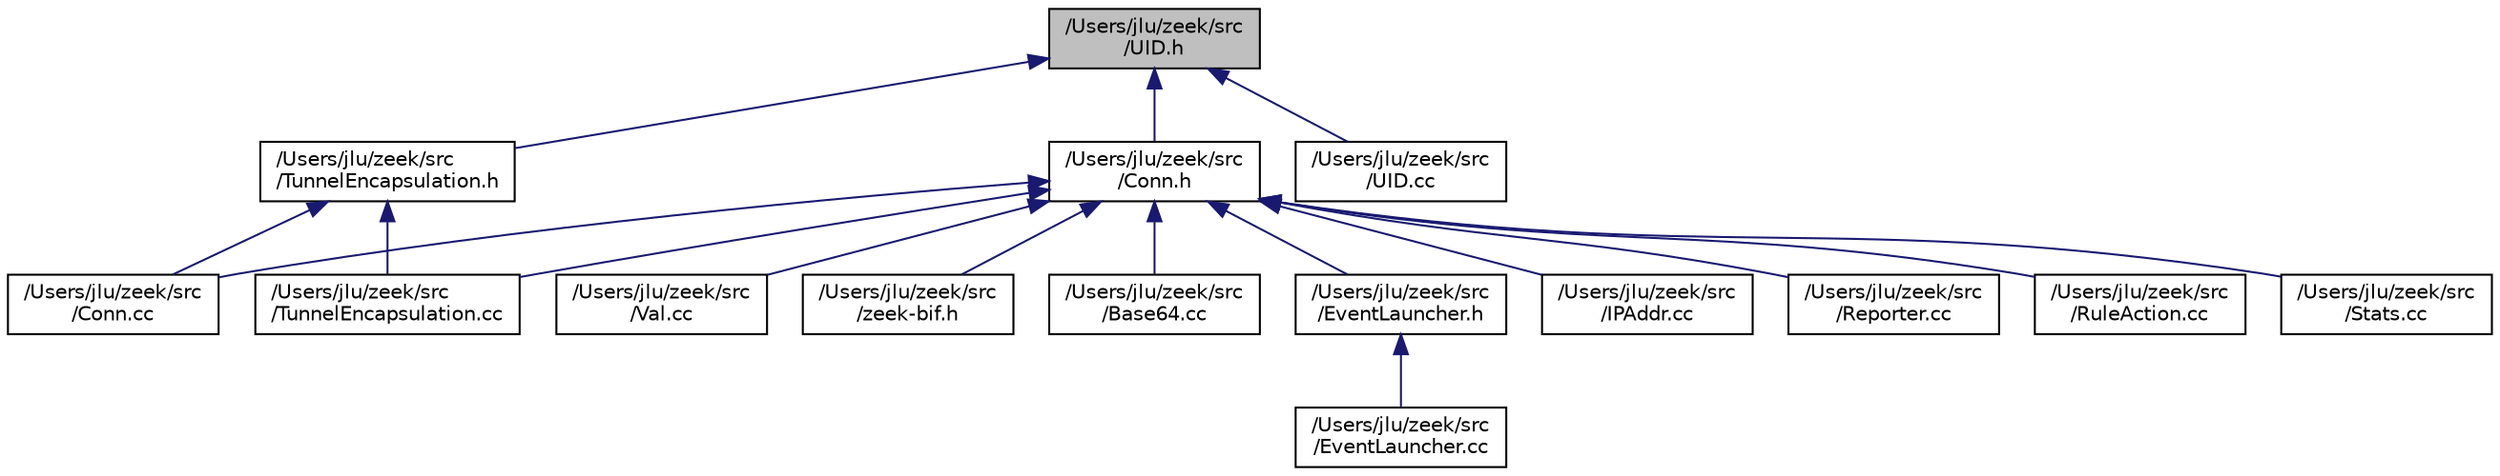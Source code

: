 digraph "/Users/jlu/zeek/src/UID.h"
{
 // LATEX_PDF_SIZE
  edge [fontname="Helvetica",fontsize="10",labelfontname="Helvetica",labelfontsize="10"];
  node [fontname="Helvetica",fontsize="10",shape=record];
  Node1 [label="/Users/jlu/zeek/src\l/UID.h",height=0.2,width=0.4,color="black", fillcolor="grey75", style="filled", fontcolor="black",tooltip=" "];
  Node1 -> Node2 [dir="back",color="midnightblue",fontsize="10",style="solid",fontname="Helvetica"];
  Node2 [label="/Users/jlu/zeek/src\l/Conn.h",height=0.2,width=0.4,color="black", fillcolor="white", style="filled",URL="$d5/d0e/Conn_8h.html",tooltip=" "];
  Node2 -> Node3 [dir="back",color="midnightblue",fontsize="10",style="solid",fontname="Helvetica"];
  Node3 [label="/Users/jlu/zeek/src\l/Base64.cc",height=0.2,width=0.4,color="black", fillcolor="white", style="filled",URL="$d6/dc4/Base64_8cc.html",tooltip=" "];
  Node2 -> Node4 [dir="back",color="midnightblue",fontsize="10",style="solid",fontname="Helvetica"];
  Node4 [label="/Users/jlu/zeek/src\l/Conn.cc",height=0.2,width=0.4,color="black", fillcolor="white", style="filled",URL="$dc/dd9/Conn_8cc.html",tooltip=" "];
  Node2 -> Node5 [dir="back",color="midnightblue",fontsize="10",style="solid",fontname="Helvetica"];
  Node5 [label="/Users/jlu/zeek/src\l/EventLauncher.h",height=0.2,width=0.4,color="black", fillcolor="white", style="filled",URL="$d2/d9f/EventLauncher_8h.html",tooltip=" "];
  Node5 -> Node6 [dir="back",color="midnightblue",fontsize="10",style="solid",fontname="Helvetica"];
  Node6 [label="/Users/jlu/zeek/src\l/EventLauncher.cc",height=0.2,width=0.4,color="black", fillcolor="white", style="filled",URL="$d1/d14/EventLauncher_8cc.html",tooltip=" "];
  Node2 -> Node7 [dir="back",color="midnightblue",fontsize="10",style="solid",fontname="Helvetica"];
  Node7 [label="/Users/jlu/zeek/src\l/IPAddr.cc",height=0.2,width=0.4,color="black", fillcolor="white", style="filled",URL="$d4/dc8/IPAddr_8cc.html",tooltip=" "];
  Node2 -> Node8 [dir="back",color="midnightblue",fontsize="10",style="solid",fontname="Helvetica"];
  Node8 [label="/Users/jlu/zeek/src\l/Reporter.cc",height=0.2,width=0.4,color="black", fillcolor="white", style="filled",URL="$df/de6/Reporter_8cc.html",tooltip=" "];
  Node2 -> Node9 [dir="back",color="midnightblue",fontsize="10",style="solid",fontname="Helvetica"];
  Node9 [label="/Users/jlu/zeek/src\l/RuleAction.cc",height=0.2,width=0.4,color="black", fillcolor="white", style="filled",URL="$de/dab/RuleAction_8cc.html",tooltip=" "];
  Node2 -> Node10 [dir="back",color="midnightblue",fontsize="10",style="solid",fontname="Helvetica"];
  Node10 [label="/Users/jlu/zeek/src\l/Stats.cc",height=0.2,width=0.4,color="black", fillcolor="white", style="filled",URL="$db/d99/Stats_8cc.html",tooltip=" "];
  Node2 -> Node11 [dir="back",color="midnightblue",fontsize="10",style="solid",fontname="Helvetica"];
  Node11 [label="/Users/jlu/zeek/src\l/TunnelEncapsulation.cc",height=0.2,width=0.4,color="black", fillcolor="white", style="filled",URL="$dc/dba/TunnelEncapsulation_8cc.html",tooltip=" "];
  Node2 -> Node12 [dir="back",color="midnightblue",fontsize="10",style="solid",fontname="Helvetica"];
  Node12 [label="/Users/jlu/zeek/src\l/Val.cc",height=0.2,width=0.4,color="black", fillcolor="white", style="filled",URL="$d8/dcc/Val_8cc.html",tooltip=" "];
  Node2 -> Node13 [dir="back",color="midnightblue",fontsize="10",style="solid",fontname="Helvetica"];
  Node13 [label="/Users/jlu/zeek/src\l/zeek-bif.h",height=0.2,width=0.4,color="black", fillcolor="white", style="filled",URL="$df/de9/zeek-bif_8h.html",tooltip=" "];
  Node1 -> Node14 [dir="back",color="midnightblue",fontsize="10",style="solid",fontname="Helvetica"];
  Node14 [label="/Users/jlu/zeek/src\l/TunnelEncapsulation.h",height=0.2,width=0.4,color="black", fillcolor="white", style="filled",URL="$de/d2b/TunnelEncapsulation_8h.html",tooltip=" "];
  Node14 -> Node4 [dir="back",color="midnightblue",fontsize="10",style="solid",fontname="Helvetica"];
  Node14 -> Node11 [dir="back",color="midnightblue",fontsize="10",style="solid",fontname="Helvetica"];
  Node1 -> Node15 [dir="back",color="midnightblue",fontsize="10",style="solid",fontname="Helvetica"];
  Node15 [label="/Users/jlu/zeek/src\l/UID.cc",height=0.2,width=0.4,color="black", fillcolor="white", style="filled",URL="$da/d8a/UID_8cc.html",tooltip=" "];
}
